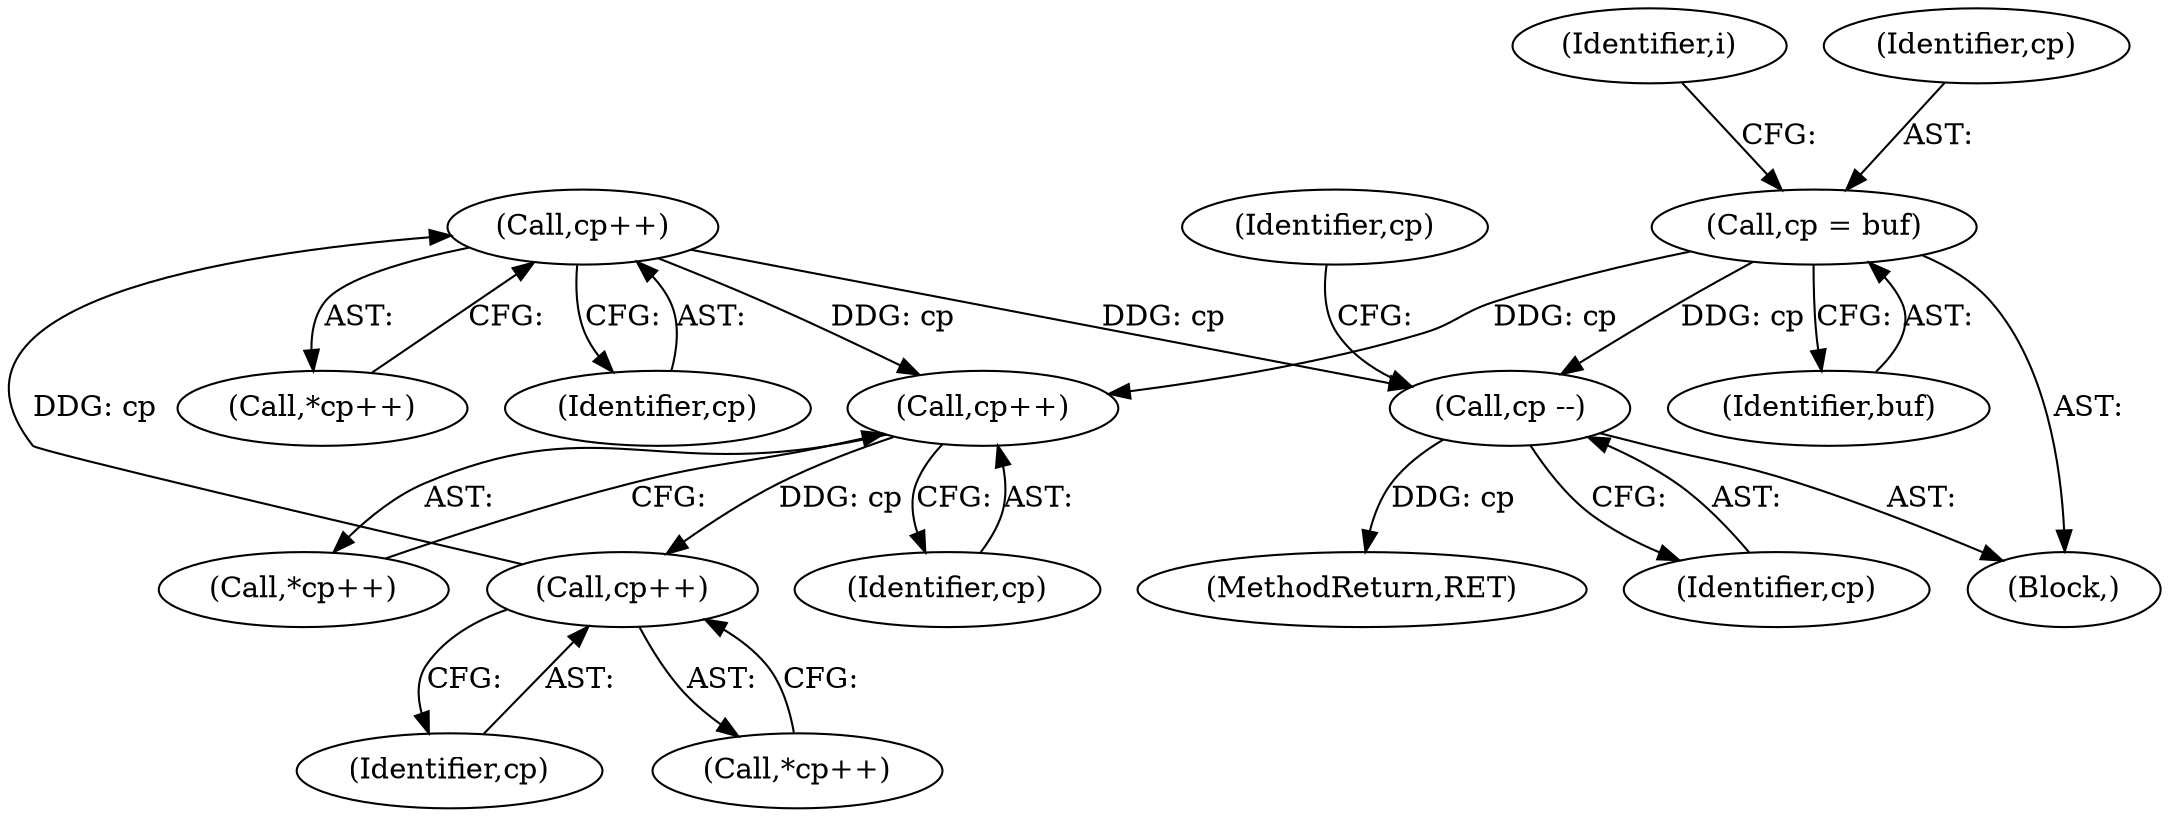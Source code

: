 digraph "0_tcpdump_730fc35968c5433b9e2a829779057f4f9495dc51@pointer" {
"1000169" [label="(Call,cp++)"];
"1000155" [label="(Call,cp++)"];
"1000141" [label="(Call,cp++)"];
"1000126" [label="(Call,cp = buf)"];
"1000169" [label="(Call,cp++)"];
"1000172" [label="(Call,cp --)"];
"1000131" [label="(Identifier,i)"];
"1000156" [label="(Identifier,cp)"];
"1000154" [label="(Call,*cp++)"];
"1000173" [label="(Identifier,cp)"];
"1000140" [label="(Call,*cp++)"];
"1000142" [label="(Identifier,cp)"];
"1000169" [label="(Call,cp++)"];
"1000168" [label="(Call,*cp++)"];
"1000103" [label="(Block,)"];
"1000141" [label="(Call,cp++)"];
"1000127" [label="(Identifier,cp)"];
"1000176" [label="(Identifier,cp)"];
"1000197" [label="(MethodReturn,RET)"];
"1000172" [label="(Call,cp --)"];
"1000170" [label="(Identifier,cp)"];
"1000128" [label="(Identifier,buf)"];
"1000155" [label="(Call,cp++)"];
"1000126" [label="(Call,cp = buf)"];
"1000169" -> "1000168"  [label="AST: "];
"1000169" -> "1000170"  [label="CFG: "];
"1000170" -> "1000169"  [label="AST: "];
"1000168" -> "1000169"  [label="CFG: "];
"1000169" -> "1000141"  [label="DDG: cp"];
"1000155" -> "1000169"  [label="DDG: cp"];
"1000169" -> "1000172"  [label="DDG: cp"];
"1000155" -> "1000154"  [label="AST: "];
"1000155" -> "1000156"  [label="CFG: "];
"1000156" -> "1000155"  [label="AST: "];
"1000154" -> "1000155"  [label="CFG: "];
"1000141" -> "1000155"  [label="DDG: cp"];
"1000141" -> "1000140"  [label="AST: "];
"1000141" -> "1000142"  [label="CFG: "];
"1000142" -> "1000141"  [label="AST: "];
"1000140" -> "1000141"  [label="CFG: "];
"1000126" -> "1000141"  [label="DDG: cp"];
"1000126" -> "1000103"  [label="AST: "];
"1000126" -> "1000128"  [label="CFG: "];
"1000127" -> "1000126"  [label="AST: "];
"1000128" -> "1000126"  [label="AST: "];
"1000131" -> "1000126"  [label="CFG: "];
"1000126" -> "1000172"  [label="DDG: cp"];
"1000172" -> "1000103"  [label="AST: "];
"1000172" -> "1000173"  [label="CFG: "];
"1000173" -> "1000172"  [label="AST: "];
"1000176" -> "1000172"  [label="CFG: "];
"1000172" -> "1000197"  [label="DDG: cp"];
}
